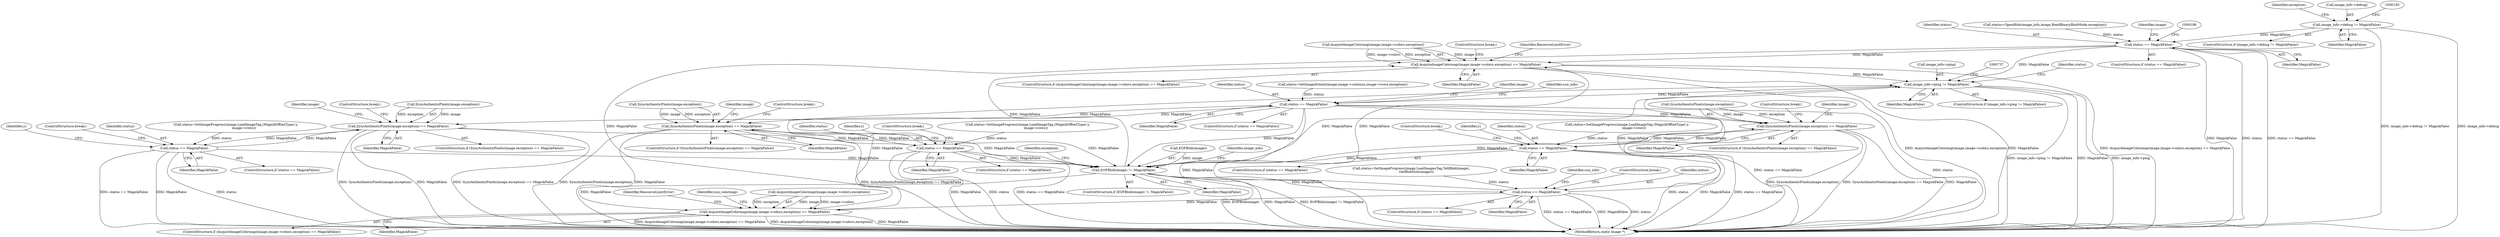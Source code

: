 digraph "0_ImageMagick_78f82d9d1c2944725a279acd573a22168dc6e22a@pointer" {
"1000144" [label="(Call,image_info->debug != MagickFalse)"];
"1000183" [label="(Call,status == MagickFalse)"];
"1000458" [label="(Call,AcquireImageColormap(image,image->colors,exception) == MagickFalse)"];
"1000730" [label="(Call,image_info->ping != MagickFalse)"];
"1000755" [label="(Call,status == MagickFalse)"];
"1001145" [label="(Call,SyncAuthenticPixels(image,exception) == MagickFalse)"];
"1001172" [label="(Call,status == MagickFalse)"];
"1001630" [label="(Call,EOFBlob(image) != MagickFalse)"];
"1000474" [label="(Call,AcquireImageColormap(image,image->colors,exception) == MagickFalse)"];
"1001711" [label="(Call,status == MagickFalse)"];
"1001304" [label="(Call,SyncAuthenticPixels(image,exception) == MagickFalse)"];
"1001331" [label="(Call,status == MagickFalse)"];
"1001581" [label="(Call,SyncAuthenticPixels(image,exception) == MagickFalse)"];
"1001608" [label="(Call,status == MagickFalse)"];
"1000457" [label="(ControlStructure,if (AcquireImageColormap(image,image->colors,exception) == MagickFalse))"];
"1001607" [label="(ControlStructure,if (status == MagickFalse))"];
"1001581" [label="(Call,SyncAuthenticPixels(image,exception) == MagickFalse)"];
"1000481" [label="(Identifier,MagickFalse)"];
"1000744" [label="(Identifier,status)"];
"1001303" [label="(ControlStructure,if (SyncAuthenticPixels(image,exception) == MagickFalse))"];
"1001331" [label="(Call,status == MagickFalse)"];
"1000160" [label="(Identifier,exception)"];
"1001727" [label="(MethodReturn,static Image *)"];
"1000756" [label="(Identifier,status)"];
"1000729" [label="(ControlStructure,if (image_info->ping != MagickFalse))"];
"1001582" [label="(Call,SyncAuthenticPixels(image,exception))"];
"1000734" [label="(Identifier,MagickFalse)"];
"1001590" [label="(Identifier,image)"];
"1000469" [label="(ControlStructure,break;)"];
"1000757" [label="(Identifier,MagickFalse)"];
"1000755" [label="(Call,status == MagickFalse)"];
"1000458" [label="(Call,AcquireImageColormap(image,image->colors,exception) == MagickFalse)"];
"1000743" [label="(Call,status=SetImageExtent(image,image->columns,image->rows,exception))"];
"1001701" [label="(Call,status=SetImageProgress(image,LoadImagesTag,TellBlob(image),\n          GetBlobSize(image)))"];
"1001711" [label="(Call,status == MagickFalse)"];
"1000483" [label="(Identifier,ResourceLimitError)"];
"1001631" [label="(Call,EOFBlob(image))"];
"1000148" [label="(Identifier,MagickFalse)"];
"1001249" [label="(Identifier,y)"];
"1001149" [label="(Identifier,MagickFalse)"];
"1001629" [label="(ControlStructure,if (EOFBlob(image) != MagickFalse))"];
"1000731" [label="(Call,image_info->ping)"];
"1000760" [label="(Identifier,image)"];
"1001710" [label="(ControlStructure,if (status == MagickFalse))"];
"1000467" [label="(Identifier,ResourceLimitError)"];
"1001609" [label="(Identifier,status)"];
"1000754" [label="(ControlStructure,if (status == MagickFalse))"];
"1001580" [label="(ControlStructure,if (SyncAuthenticPixels(image,exception) == MagickFalse))"];
"1000486" [label="(Identifier,sun_colormap)"];
"1000184" [label="(Identifier,status)"];
"1001171" [label="(ControlStructure,if (status == MagickFalse))"];
"1001646" [label="(Identifier,image_info)"];
"1001333" [label="(Identifier,MagickFalse)"];
"1001175" [label="(ControlStructure,break;)"];
"1000465" [label="(Identifier,MagickFalse)"];
"1001717" [label="(Identifier,sun_info)"];
"1001305" [label="(Call,SyncAuthenticPixels(image,exception))"];
"1000183" [label="(Call,status == MagickFalse)"];
"1000473" [label="(ControlStructure,if (AcquireImageColormap(image,image->colors,exception) == MagickFalse))"];
"1001146" [label="(Call,SyncAuthenticPixels(image,exception))"];
"1001630" [label="(Call,EOFBlob(image) != MagickFalse)"];
"1001610" [label="(Identifier,MagickFalse)"];
"1001009" [label="(Identifier,y)"];
"1000144" [label="(Call,image_info->debug != MagickFalse)"];
"1001585" [label="(Identifier,MagickFalse)"];
"1001150" [label="(ControlStructure,break;)"];
"1001304" [label="(Call,SyncAuthenticPixels(image,exception) == MagickFalse)"];
"1001334" [label="(ControlStructure,break;)"];
"1000475" [label="(Call,AcquireImageColormap(image,image->colors,exception))"];
"1000474" [label="(Call,AcquireImageColormap(image,image->colors,exception) == MagickFalse)"];
"1001714" [label="(ControlStructure,break;)"];
"1001712" [label="(Identifier,status)"];
"1001330" [label="(ControlStructure,if (status == MagickFalse))"];
"1001414" [label="(Identifier,y)"];
"1001154" [label="(Identifier,image)"];
"1001611" [label="(ControlStructure,break;)"];
"1001332" [label="(Identifier,status)"];
"1001633" [label="(Identifier,MagickFalse)"];
"1000459" [label="(Call,AcquireImageColormap(image,image->colors,exception))"];
"1000145" [label="(Call,image_info->debug)"];
"1001313" [label="(Identifier,image)"];
"1001319" [label="(Call,status=SetImageProgress(image,LoadImageTag,(MagickOffsetType) y,\n                image->rows))"];
"1000175" [label="(Call,status=OpenBlob(image_info,image,ReadBinaryBlobMode,exception))"];
"1001145" [label="(Call,SyncAuthenticPixels(image,exception) == MagickFalse)"];
"1001172" [label="(Call,status == MagickFalse)"];
"1001308" [label="(Identifier,MagickFalse)"];
"1001173" [label="(Identifier,status)"];
"1000767" [label="(Identifier,sun_info)"];
"1001596" [label="(Call,status=SetImageProgress(image,LoadImageTag,(MagickOffsetType) y,\n                image->rows))"];
"1000730" [label="(Call,image_info->ping != MagickFalse)"];
"1000143" [label="(ControlStructure,if (image_info->debug != MagickFalse))"];
"1001144" [label="(ControlStructure,if (SyncAuthenticPixels(image,exception) == MagickFalse))"];
"1001174" [label="(Identifier,MagickFalse)"];
"1001608" [label="(Call,status == MagickFalse)"];
"1000185" [label="(Identifier,MagickFalse)"];
"1001586" [label="(ControlStructure,break;)"];
"1001160" [label="(Call,status=SetImageProgress(image,LoadImageTag,(MagickOffsetType) y,\n              image->rows))"];
"1000188" [label="(Identifier,image)"];
"1001636" [label="(Identifier,exception)"];
"1001309" [label="(ControlStructure,break;)"];
"1000182" [label="(ControlStructure,if (status == MagickFalse))"];
"1001713" [label="(Identifier,MagickFalse)"];
"1000144" -> "1000143"  [label="AST: "];
"1000144" -> "1000148"  [label="CFG: "];
"1000145" -> "1000144"  [label="AST: "];
"1000148" -> "1000144"  [label="AST: "];
"1000150" -> "1000144"  [label="CFG: "];
"1000160" -> "1000144"  [label="CFG: "];
"1000144" -> "1001727"  [label="DDG: image_info->debug != MagickFalse"];
"1000144" -> "1001727"  [label="DDG: image_info->debug"];
"1000144" -> "1000183"  [label="DDG: MagickFalse"];
"1000183" -> "1000182"  [label="AST: "];
"1000183" -> "1000185"  [label="CFG: "];
"1000184" -> "1000183"  [label="AST: "];
"1000185" -> "1000183"  [label="AST: "];
"1000188" -> "1000183"  [label="CFG: "];
"1000196" -> "1000183"  [label="CFG: "];
"1000183" -> "1001727"  [label="DDG: MagickFalse"];
"1000183" -> "1001727"  [label="DDG: status"];
"1000183" -> "1001727"  [label="DDG: status == MagickFalse"];
"1000175" -> "1000183"  [label="DDG: status"];
"1000183" -> "1000458"  [label="DDG: MagickFalse"];
"1000183" -> "1000474"  [label="DDG: MagickFalse"];
"1000183" -> "1000730"  [label="DDG: MagickFalse"];
"1000458" -> "1000457"  [label="AST: "];
"1000458" -> "1000465"  [label="CFG: "];
"1000459" -> "1000458"  [label="AST: "];
"1000465" -> "1000458"  [label="AST: "];
"1000467" -> "1000458"  [label="CFG: "];
"1000469" -> "1000458"  [label="CFG: "];
"1000458" -> "1001727"  [label="DDG: AcquireImageColormap(image,image->colors,exception)"];
"1000458" -> "1001727"  [label="DDG: MagickFalse"];
"1000458" -> "1001727"  [label="DDG: AcquireImageColormap(image,image->colors,exception) == MagickFalse"];
"1000459" -> "1000458"  [label="DDG: image"];
"1000459" -> "1000458"  [label="DDG: image->colors"];
"1000459" -> "1000458"  [label="DDG: exception"];
"1001630" -> "1000458"  [label="DDG: MagickFalse"];
"1001711" -> "1000458"  [label="DDG: MagickFalse"];
"1000458" -> "1000730"  [label="DDG: MagickFalse"];
"1000730" -> "1000729"  [label="AST: "];
"1000730" -> "1000734"  [label="CFG: "];
"1000731" -> "1000730"  [label="AST: "];
"1000734" -> "1000730"  [label="AST: "];
"1000737" -> "1000730"  [label="CFG: "];
"1000744" -> "1000730"  [label="CFG: "];
"1000730" -> "1001727"  [label="DDG: image_info->ping != MagickFalse"];
"1000730" -> "1001727"  [label="DDG: MagickFalse"];
"1000730" -> "1001727"  [label="DDG: image_info->ping"];
"1000474" -> "1000730"  [label="DDG: MagickFalse"];
"1001630" -> "1000730"  [label="DDG: MagickFalse"];
"1001711" -> "1000730"  [label="DDG: MagickFalse"];
"1000730" -> "1000755"  [label="DDG: MagickFalse"];
"1000755" -> "1000754"  [label="AST: "];
"1000755" -> "1000757"  [label="CFG: "];
"1000756" -> "1000755"  [label="AST: "];
"1000757" -> "1000755"  [label="AST: "];
"1000760" -> "1000755"  [label="CFG: "];
"1000767" -> "1000755"  [label="CFG: "];
"1000755" -> "1001727"  [label="DDG: MagickFalse"];
"1000755" -> "1001727"  [label="DDG: status == MagickFalse"];
"1000755" -> "1001727"  [label="DDG: status"];
"1000743" -> "1000755"  [label="DDG: status"];
"1000755" -> "1001145"  [label="DDG: MagickFalse"];
"1000755" -> "1001304"  [label="DDG: MagickFalse"];
"1000755" -> "1001581"  [label="DDG: MagickFalse"];
"1000755" -> "1001630"  [label="DDG: MagickFalse"];
"1001145" -> "1001144"  [label="AST: "];
"1001145" -> "1001149"  [label="CFG: "];
"1001146" -> "1001145"  [label="AST: "];
"1001149" -> "1001145"  [label="AST: "];
"1001150" -> "1001145"  [label="CFG: "];
"1001154" -> "1001145"  [label="CFG: "];
"1001145" -> "1001727"  [label="DDG: SyncAuthenticPixels(image,exception)"];
"1001145" -> "1001727"  [label="DDG: SyncAuthenticPixels(image,exception) == MagickFalse"];
"1001145" -> "1001727"  [label="DDG: MagickFalse"];
"1001146" -> "1001145"  [label="DDG: image"];
"1001146" -> "1001145"  [label="DDG: exception"];
"1001172" -> "1001145"  [label="DDG: MagickFalse"];
"1001145" -> "1001172"  [label="DDG: MagickFalse"];
"1001145" -> "1001630"  [label="DDG: MagickFalse"];
"1001172" -> "1001171"  [label="AST: "];
"1001172" -> "1001174"  [label="CFG: "];
"1001173" -> "1001172"  [label="AST: "];
"1001174" -> "1001172"  [label="AST: "];
"1001175" -> "1001172"  [label="CFG: "];
"1001009" -> "1001172"  [label="CFG: "];
"1001172" -> "1001727"  [label="DDG: status == MagickFalse"];
"1001172" -> "1001727"  [label="DDG: status"];
"1001172" -> "1001727"  [label="DDG: MagickFalse"];
"1001160" -> "1001172"  [label="DDG: status"];
"1001172" -> "1001630"  [label="DDG: MagickFalse"];
"1001630" -> "1001629"  [label="AST: "];
"1001630" -> "1001633"  [label="CFG: "];
"1001631" -> "1001630"  [label="AST: "];
"1001633" -> "1001630"  [label="AST: "];
"1001636" -> "1001630"  [label="CFG: "];
"1001646" -> "1001630"  [label="CFG: "];
"1001630" -> "1001727"  [label="DDG: EOFBlob(image)"];
"1001630" -> "1001727"  [label="DDG: MagickFalse"];
"1001630" -> "1001727"  [label="DDG: EOFBlob(image) != MagickFalse"];
"1001630" -> "1000474"  [label="DDG: MagickFalse"];
"1001631" -> "1001630"  [label="DDG: image"];
"1001331" -> "1001630"  [label="DDG: MagickFalse"];
"1001304" -> "1001630"  [label="DDG: MagickFalse"];
"1001608" -> "1001630"  [label="DDG: MagickFalse"];
"1001581" -> "1001630"  [label="DDG: MagickFalse"];
"1001630" -> "1001711"  [label="DDG: MagickFalse"];
"1000474" -> "1000473"  [label="AST: "];
"1000474" -> "1000481"  [label="CFG: "];
"1000475" -> "1000474"  [label="AST: "];
"1000481" -> "1000474"  [label="AST: "];
"1000483" -> "1000474"  [label="CFG: "];
"1000486" -> "1000474"  [label="CFG: "];
"1000474" -> "1001727"  [label="DDG: AcquireImageColormap(image,image->colors,exception) == MagickFalse"];
"1000474" -> "1001727"  [label="DDG: AcquireImageColormap(image,image->colors,exception)"];
"1000474" -> "1001727"  [label="DDG: MagickFalse"];
"1000475" -> "1000474"  [label="DDG: image"];
"1000475" -> "1000474"  [label="DDG: image->colors"];
"1000475" -> "1000474"  [label="DDG: exception"];
"1001711" -> "1000474"  [label="DDG: MagickFalse"];
"1001711" -> "1001710"  [label="AST: "];
"1001711" -> "1001713"  [label="CFG: "];
"1001712" -> "1001711"  [label="AST: "];
"1001713" -> "1001711"  [label="AST: "];
"1001717" -> "1001711"  [label="CFG: "];
"1001714" -> "1001711"  [label="CFG: "];
"1001711" -> "1001727"  [label="DDG: MagickFalse"];
"1001711" -> "1001727"  [label="DDG: status"];
"1001711" -> "1001727"  [label="DDG: status == MagickFalse"];
"1001701" -> "1001711"  [label="DDG: status"];
"1001304" -> "1001303"  [label="AST: "];
"1001304" -> "1001308"  [label="CFG: "];
"1001305" -> "1001304"  [label="AST: "];
"1001308" -> "1001304"  [label="AST: "];
"1001309" -> "1001304"  [label="CFG: "];
"1001313" -> "1001304"  [label="CFG: "];
"1001304" -> "1001727"  [label="DDG: MagickFalse"];
"1001304" -> "1001727"  [label="DDG: SyncAuthenticPixels(image,exception) == MagickFalse"];
"1001304" -> "1001727"  [label="DDG: SyncAuthenticPixels(image,exception)"];
"1001305" -> "1001304"  [label="DDG: image"];
"1001305" -> "1001304"  [label="DDG: exception"];
"1001331" -> "1001304"  [label="DDG: MagickFalse"];
"1001304" -> "1001331"  [label="DDG: MagickFalse"];
"1001331" -> "1001330"  [label="AST: "];
"1001331" -> "1001333"  [label="CFG: "];
"1001332" -> "1001331"  [label="AST: "];
"1001333" -> "1001331"  [label="AST: "];
"1001334" -> "1001331"  [label="CFG: "];
"1001249" -> "1001331"  [label="CFG: "];
"1001331" -> "1001727"  [label="DDG: MagickFalse"];
"1001331" -> "1001727"  [label="DDG: status"];
"1001331" -> "1001727"  [label="DDG: status == MagickFalse"];
"1001319" -> "1001331"  [label="DDG: status"];
"1001581" -> "1001580"  [label="AST: "];
"1001581" -> "1001585"  [label="CFG: "];
"1001582" -> "1001581"  [label="AST: "];
"1001585" -> "1001581"  [label="AST: "];
"1001586" -> "1001581"  [label="CFG: "];
"1001590" -> "1001581"  [label="CFG: "];
"1001581" -> "1001727"  [label="DDG: SyncAuthenticPixels(image,exception)"];
"1001581" -> "1001727"  [label="DDG: MagickFalse"];
"1001581" -> "1001727"  [label="DDG: SyncAuthenticPixels(image,exception) == MagickFalse"];
"1001582" -> "1001581"  [label="DDG: image"];
"1001582" -> "1001581"  [label="DDG: exception"];
"1001608" -> "1001581"  [label="DDG: MagickFalse"];
"1001581" -> "1001608"  [label="DDG: MagickFalse"];
"1001608" -> "1001607"  [label="AST: "];
"1001608" -> "1001610"  [label="CFG: "];
"1001609" -> "1001608"  [label="AST: "];
"1001610" -> "1001608"  [label="AST: "];
"1001611" -> "1001608"  [label="CFG: "];
"1001414" -> "1001608"  [label="CFG: "];
"1001608" -> "1001727"  [label="DDG: MagickFalse"];
"1001608" -> "1001727"  [label="DDG: status"];
"1001608" -> "1001727"  [label="DDG: status == MagickFalse"];
"1001596" -> "1001608"  [label="DDG: status"];
}
